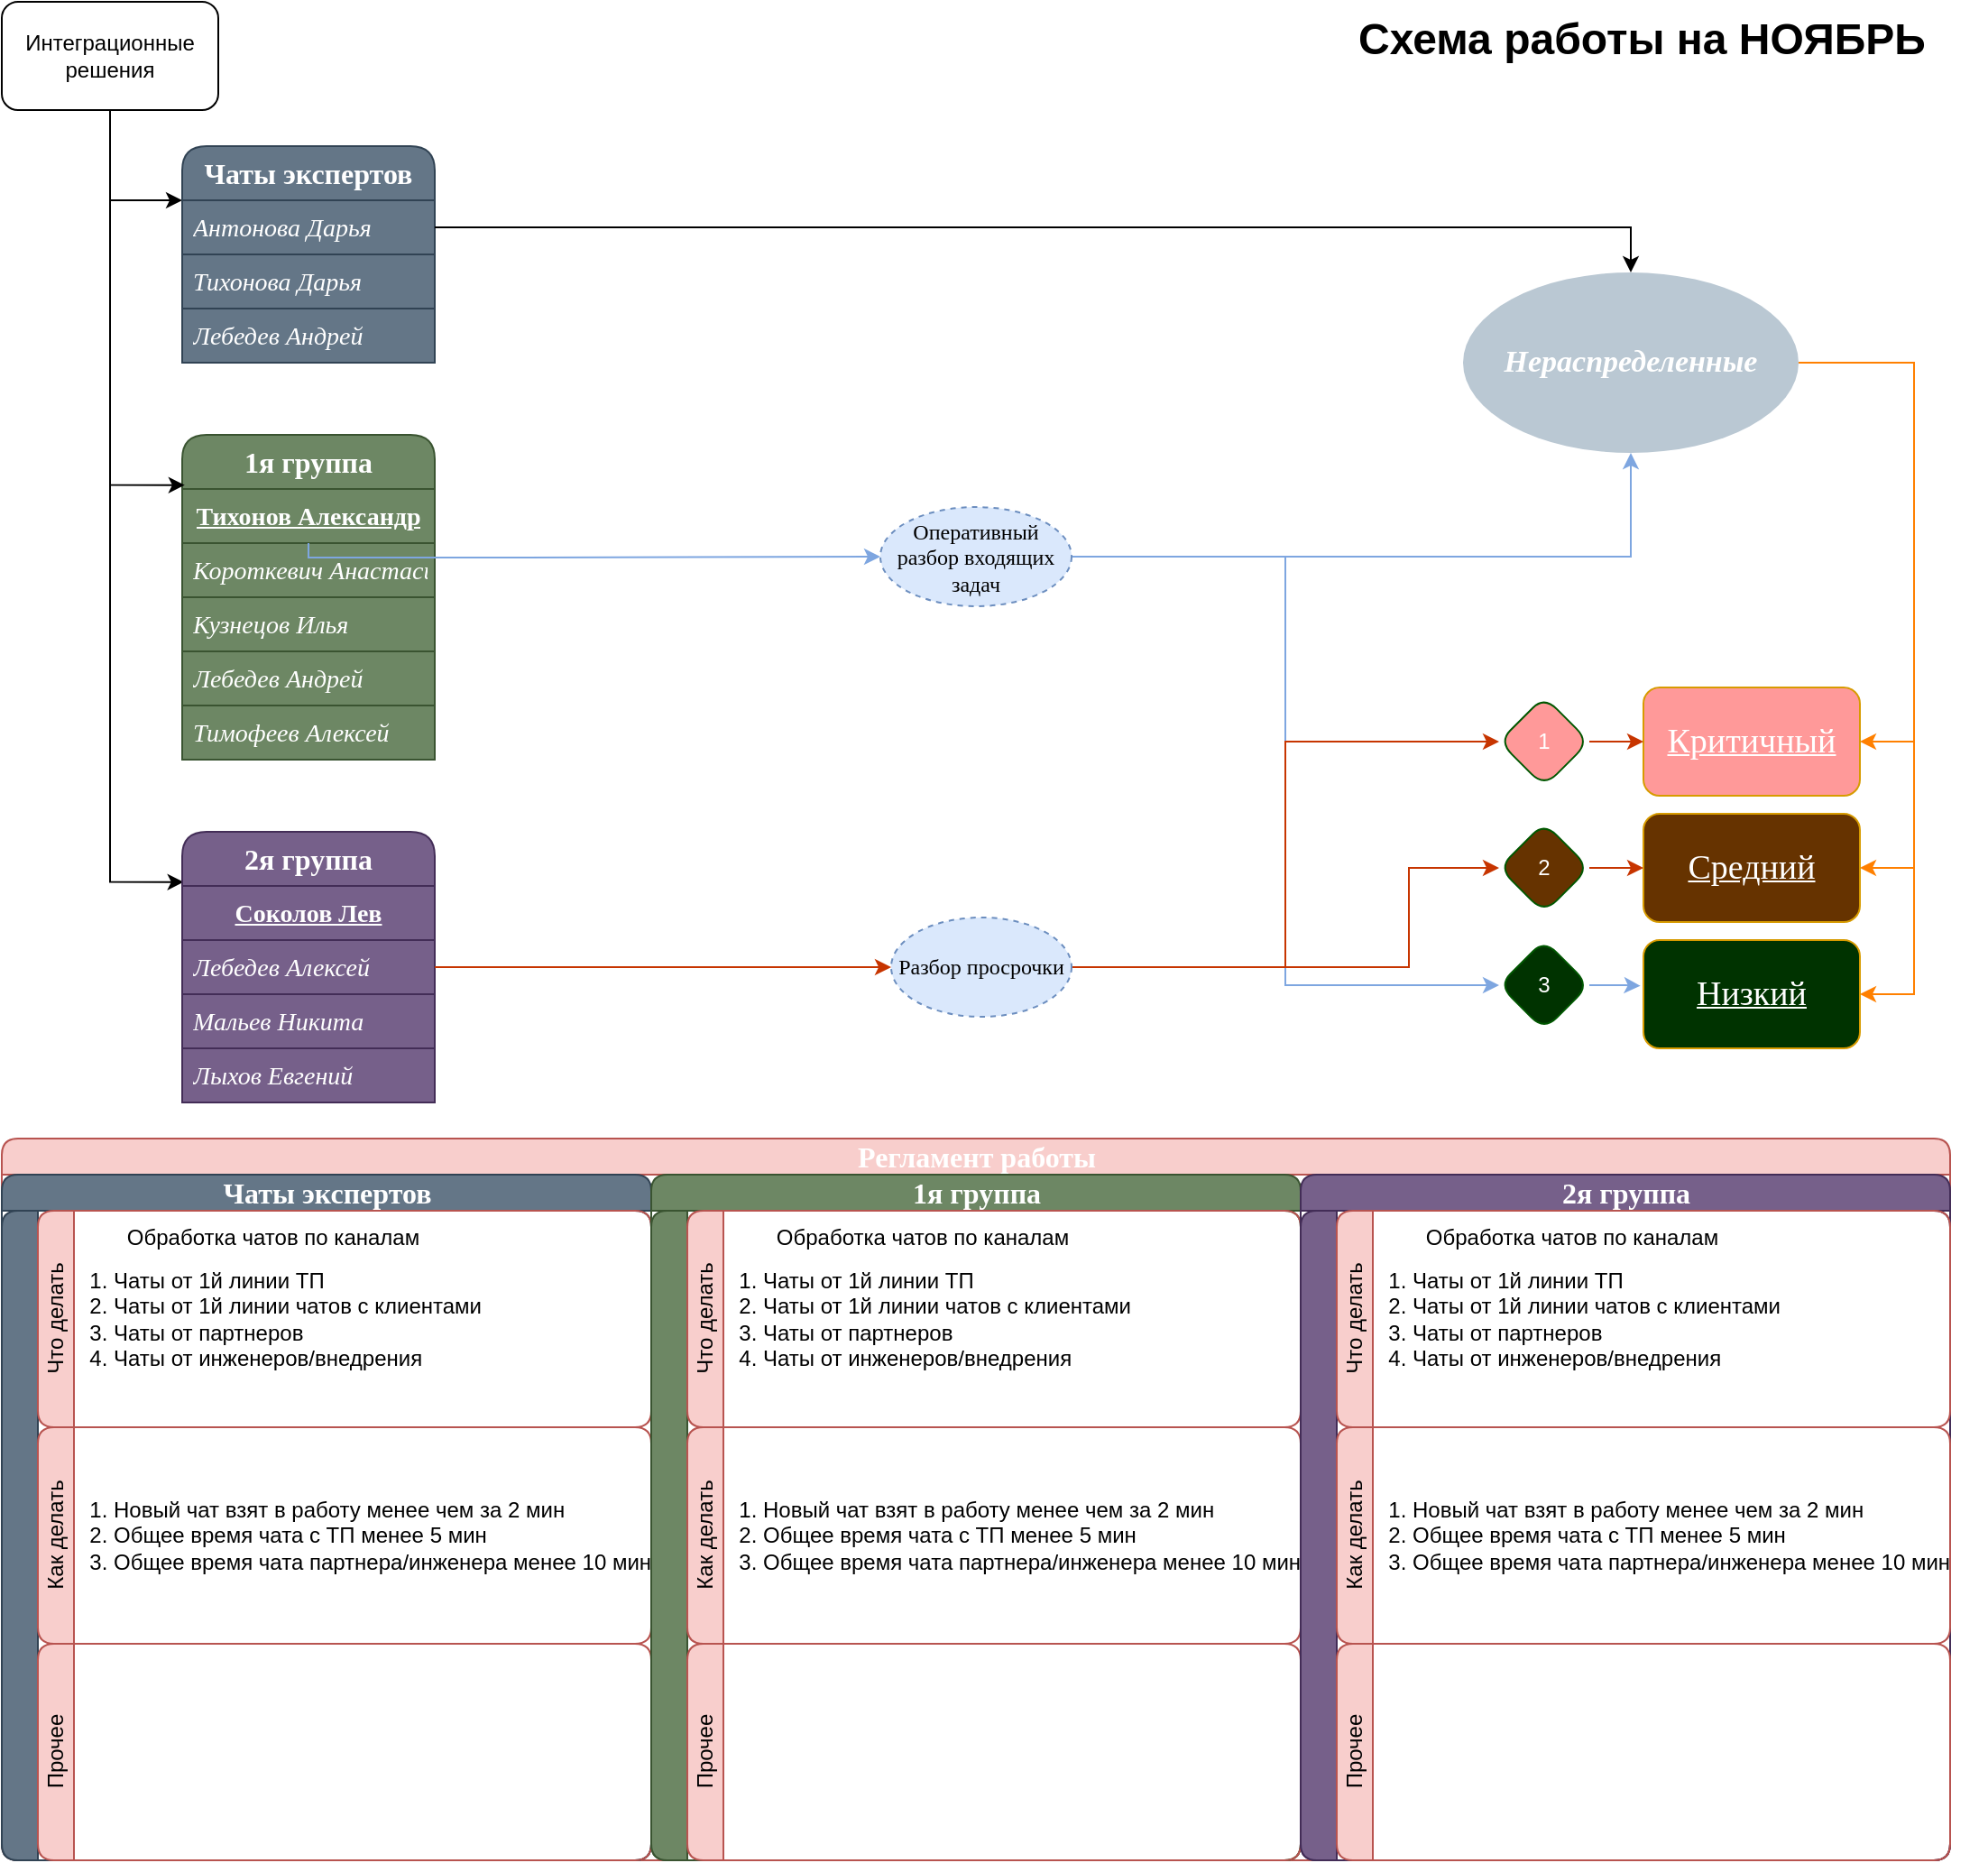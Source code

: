 <mxfile version="24.8.3">
  <diagram name="Страница — 1" id="RGlEnjP4Q5MJ_EAzEtDM">
    <mxGraphModel dx="1195" dy="733" grid="1" gridSize="10" guides="1" tooltips="1" connect="1" arrows="1" fold="1" page="1" pageScale="1" pageWidth="827" pageHeight="1169" math="0" shadow="0">
      <root>
        <mxCell id="0" />
        <mxCell id="1" parent="0" />
        <mxCell id="4Yv4w1ldaMEZDNmSyz41-57" value="" style="edgeStyle=orthogonalEdgeStyle;rounded=0;orthogonalLoop=1;jettySize=auto;html=1;fontFamily=Helvetica;fontSize=12;fontColor=default;fontStyle=0;entryX=0.006;entryY=-0.072;entryDx=0;entryDy=0;entryPerimeter=0;" edge="1" parent="1" source="4Yv4w1ldaMEZDNmSyz41-1" target="4Yv4w1ldaMEZDNmSyz41-39">
          <mxGeometry relative="1" as="geometry">
            <mxPoint x="70" y="570" as="targetPoint" />
          </mxGeometry>
        </mxCell>
        <mxCell id="4Yv4w1ldaMEZDNmSyz41-124" style="edgeStyle=orthogonalEdgeStyle;rounded=0;orthogonalLoop=1;jettySize=auto;html=1;entryX=0;entryY=0.25;entryDx=0;entryDy=0;fontFamily=Helvetica;fontSize=12;fontColor=default;fontStyle=0;" edge="1" parent="1" source="4Yv4w1ldaMEZDNmSyz41-1" target="4Yv4w1ldaMEZDNmSyz41-9">
          <mxGeometry relative="1" as="geometry" />
        </mxCell>
        <mxCell id="4Yv4w1ldaMEZDNmSyz41-1" value="Интеграционные решения" style="rounded=1;whiteSpace=wrap;html=1;" vertex="1" parent="1">
          <mxGeometry x="20" y="20" width="120" height="60" as="geometry" />
        </mxCell>
        <mxCell id="4Yv4w1ldaMEZDNmSyz41-9" value="&lt;div style=&quot;font-size: 16px; line-height: 21px; white-space: pre;&quot;&gt;&lt;span style=&quot;font-size: 16px;&quot;&gt;Чаты экспертов&lt;/span&gt;&lt;/div&gt;" style="swimlane;fontStyle=1;childLayout=stackLayout;horizontal=1;startSize=30;horizontalStack=0;resizeParent=1;resizeParentMax=0;resizeLast=0;collapsible=1;marginBottom=0;whiteSpace=wrap;html=1;fillColor=#647687;strokeColor=#314354;swimlaneFillColor=none;rounded=1;shadow=0;glass=0;fillStyle=solid;labelBorderColor=none;labelBackgroundColor=none;fontSize=16;fontFamily=Times New Roman;fontColor=#ffffff;align=center;" vertex="1" parent="1">
          <mxGeometry x="120" y="100" width="140" height="120" as="geometry">
            <mxRectangle x="120" y="110" width="130" height="30" as="alternateBounds" />
          </mxGeometry>
        </mxCell>
        <mxCell id="4Yv4w1ldaMEZDNmSyz41-10" value="&lt;div style=&quot;font-size: 14px; line-height: 21px; white-space: pre;&quot;&gt;&lt;span style=&quot;&quot;&gt;&lt;span&gt;Антонова Дарья&lt;/span&gt;&lt;/span&gt;&lt;/div&gt;" style="text;strokeColor=#314354;fillColor=#647687;align=left;verticalAlign=middle;spacingLeft=4;spacingRight=4;overflow=hidden;points=[[0,0.5],[1,0.5]];portConstraint=eastwest;rotatable=0;whiteSpace=wrap;html=1;fontColor=#ffffff;labelBackgroundColor=none;fontFamily=Times New Roman;fontStyle=2" vertex="1" parent="4Yv4w1ldaMEZDNmSyz41-9">
          <mxGeometry y="30" width="140" height="30" as="geometry" />
        </mxCell>
        <mxCell id="4Yv4w1ldaMEZDNmSyz41-11" value="&lt;div style=&quot;font-size: 14px; line-height: 21px; white-space: pre;&quot;&gt;&lt;span style=&quot;&quot;&gt;Тихонова Дарья&lt;/span&gt;&lt;/div&gt;" style="text;strokeColor=#314354;fillColor=#647687;align=left;verticalAlign=middle;spacingLeft=4;spacingRight=4;overflow=hidden;points=[[0,0.5],[1,0.5]];portConstraint=eastwest;rotatable=0;whiteSpace=wrap;html=1;fontStyle=2;fontColor=#ffffff;labelBackgroundColor=none;fontFamily=Times New Roman;" vertex="1" parent="4Yv4w1ldaMEZDNmSyz41-9">
          <mxGeometry y="60" width="140" height="30" as="geometry" />
        </mxCell>
        <mxCell id="4Yv4w1ldaMEZDNmSyz41-12" value="&lt;div style=&quot;font-size: 14px; line-height: 21px; white-space: pre;&quot;&gt;&lt;span style=&quot;&quot;&gt;Лебедев Андрей&lt;/span&gt;&lt;/div&gt;" style="text;strokeColor=#314354;fillColor=#647687;align=left;verticalAlign=middle;spacingLeft=4;spacingRight=4;overflow=hidden;points=[[0,0.5],[1,0.5]];portConstraint=eastwest;rotatable=0;whiteSpace=wrap;html=1;fontStyle=2;labelBackgroundColor=none;fontColor=#ffffff;fontFamily=Times New Roman;" vertex="1" parent="4Yv4w1ldaMEZDNmSyz41-9">
          <mxGeometry y="90" width="140" height="30" as="geometry" />
        </mxCell>
        <mxCell id="4Yv4w1ldaMEZDNmSyz41-31" value="&lt;div style=&quot;font-size: 16px; line-height: 21px; white-space: pre;&quot;&gt;&lt;span style=&quot;font-size: 16px;&quot;&gt;1я группа&lt;/span&gt;&lt;/div&gt;" style="swimlane;fontStyle=1;childLayout=stackLayout;horizontal=1;startSize=30;horizontalStack=0;resizeParent=1;resizeParentMax=0;resizeLast=0;collapsible=1;marginBottom=0;whiteSpace=wrap;html=1;fillColor=#6d8764;strokeColor=#3A5431;swimlaneFillColor=none;rounded=1;shadow=0;glass=0;fillStyle=solid;labelBorderColor=none;labelBackgroundColor=none;fontSize=16;fontFamily=Times New Roman;fontColor=#ffffff;align=center;" vertex="1" parent="1">
          <mxGeometry x="120" y="260" width="140" height="180" as="geometry">
            <mxRectangle x="460" y="110" width="130" height="30" as="alternateBounds" />
          </mxGeometry>
        </mxCell>
        <mxCell id="4Yv4w1ldaMEZDNmSyz41-32" value="&lt;div style=&quot;font-size: 14px; line-height: 21px; white-space: pre;&quot;&gt;&lt;div style=&quot;line-height: 21px;&quot;&gt;&lt;span style=&quot;&quot;&gt;Тихонов Александр&lt;/span&gt;&lt;/div&gt;&lt;/div&gt;" style="text;strokeColor=#3A5431;fillColor=#6d8764;align=center;verticalAlign=middle;spacingLeft=4;spacingRight=4;overflow=hidden;points=[[0,0.5],[1,0.5]];portConstraint=eastwest;rotatable=0;whiteSpace=wrap;html=1;labelBackgroundColor=none;fontColor=#ffffff;labelBorderColor=none;fontFamily=Times New Roman;fontStyle=5" vertex="1" parent="4Yv4w1ldaMEZDNmSyz41-31">
          <mxGeometry y="30" width="140" height="30" as="geometry" />
        </mxCell>
        <mxCell id="4Yv4w1ldaMEZDNmSyz41-33" value="&lt;div style=&quot;font-size: 14px; line-height: 21px; white-space: pre;&quot;&gt;&lt;div style=&quot;line-height: 21px;&quot;&gt;&lt;span style=&quot;&quot;&gt;Короткевич Анастасия&lt;/span&gt;&lt;/div&gt;&lt;/div&gt;" style="text;strokeColor=#3A5431;fillColor=#6d8764;align=left;verticalAlign=middle;spacingLeft=4;spacingRight=4;overflow=hidden;points=[[0,0.5],[1,0.5]];portConstraint=eastwest;rotatable=0;whiteSpace=wrap;html=1;fontStyle=2;fontColor=#ffffff;labelBorderColor=none;labelBackgroundColor=none;fontFamily=Times New Roman;" vertex="1" parent="4Yv4w1ldaMEZDNmSyz41-31">
          <mxGeometry y="60" width="140" height="30" as="geometry" />
        </mxCell>
        <mxCell id="4Yv4w1ldaMEZDNmSyz41-34" value="&lt;div style=&quot;font-size: 14px; line-height: 21px; white-space: pre;&quot;&gt;&lt;div style=&quot;line-height: 21px;&quot;&gt;&lt;span style=&quot;&quot;&gt;Кузнецов Илья&lt;/span&gt;&lt;/div&gt;&lt;/div&gt;" style="text;strokeColor=#3A5431;fillColor=#6d8764;align=left;verticalAlign=middle;spacingLeft=4;spacingRight=4;overflow=hidden;points=[[0,0.5],[1,0.5]];portConstraint=eastwest;rotatable=0;whiteSpace=wrap;html=1;fontStyle=2;labelBackgroundColor=none;fontColor=#ffffff;labelBorderColor=none;fontFamily=Times New Roman;" vertex="1" parent="4Yv4w1ldaMEZDNmSyz41-31">
          <mxGeometry y="90" width="140" height="30" as="geometry" />
        </mxCell>
        <mxCell id="4Yv4w1ldaMEZDNmSyz41-35" value="&lt;div style=&quot;font-size: 14px; line-height: 21px; white-space: pre;&quot;&gt;&lt;div style=&quot;line-height: 21px;&quot;&gt;&lt;span style=&quot;&quot;&gt;Лебедев Андрей&lt;/span&gt;&lt;/div&gt;&lt;/div&gt;" style="text;strokeColor=#3A5431;fillColor=#6d8764;align=left;verticalAlign=middle;spacingLeft=4;spacingRight=4;overflow=hidden;points=[[0,0.5],[1,0.5]];portConstraint=eastwest;rotatable=0;whiteSpace=wrap;html=1;fontStyle=2;labelBackgroundColor=none;fontColor=#ffffff;labelBorderColor=none;fontFamily=Times New Roman;" vertex="1" parent="4Yv4w1ldaMEZDNmSyz41-31">
          <mxGeometry y="120" width="140" height="30" as="geometry" />
        </mxCell>
        <mxCell id="4Yv4w1ldaMEZDNmSyz41-36" value="&lt;div style=&quot;font-size: 14px; line-height: 21px; white-space: pre;&quot;&gt;&lt;div style=&quot;line-height: 21px;&quot;&gt;&lt;div style=&quot;line-height: 21px;&quot;&gt;&lt;span style=&quot;&quot;&gt;Тимофеев Алексей&lt;/span&gt;&lt;/div&gt;&lt;/div&gt;&lt;/div&gt;" style="text;strokeColor=#3A5431;fillColor=#6d8764;align=left;verticalAlign=middle;spacingLeft=4;spacingRight=4;overflow=hidden;points=[[0,0.5],[1,0.5]];portConstraint=eastwest;rotatable=0;whiteSpace=wrap;html=1;fontStyle=2;labelBackgroundColor=none;fontColor=#ffffff;labelBorderColor=none;fontFamily=Times New Roman;" vertex="1" parent="4Yv4w1ldaMEZDNmSyz41-31">
          <mxGeometry y="150" width="140" height="30" as="geometry" />
        </mxCell>
        <mxCell id="4Yv4w1ldaMEZDNmSyz41-38" value="&lt;div style=&quot;font-size: 16px; line-height: 21px; white-space: pre;&quot;&gt;&lt;span style=&quot;font-size: 16px;&quot;&gt;2я группа&lt;/span&gt;&lt;/div&gt;" style="swimlane;fontStyle=1;childLayout=stackLayout;horizontal=1;startSize=30;horizontalStack=0;resizeParent=1;resizeParentMax=0;resizeLast=0;collapsible=1;marginBottom=0;whiteSpace=wrap;html=1;fillColor=#76608a;strokeColor=#432D57;swimlaneFillColor=none;rounded=1;shadow=0;glass=0;fillStyle=solid;labelBorderColor=none;labelBackgroundColor=none;fontSize=16;fontFamily=Times New Roman;fontColor=#ffffff;align=center;" vertex="1" parent="1">
          <mxGeometry x="120" y="480" width="140" height="150" as="geometry">
            <mxRectangle x="460" y="110" width="130" height="30" as="alternateBounds" />
          </mxGeometry>
        </mxCell>
        <mxCell id="4Yv4w1ldaMEZDNmSyz41-39" value="&lt;div style=&quot;line-height: 21px;&quot;&gt;&lt;div style=&quot;line-height: 21px;&quot;&gt;&lt;font&gt;&lt;span style=&quot;font-size: 14px; white-space: pre;&quot;&gt;Соколов Лев&lt;/span&gt;&lt;/font&gt;&lt;/div&gt;&lt;/div&gt;" style="text;strokeColor=#432D57;fillColor=#76608a;align=center;verticalAlign=middle;spacingLeft=4;spacingRight=4;overflow=hidden;points=[[0,0.5],[1,0.5]];portConstraint=eastwest;rotatable=0;whiteSpace=wrap;html=1;labelBackgroundColor=none;labelBorderColor=none;fontColor=#ffffff;fontFamily=Times New Roman;fontStyle=5" vertex="1" parent="4Yv4w1ldaMEZDNmSyz41-38">
          <mxGeometry y="30" width="140" height="30" as="geometry" />
        </mxCell>
        <mxCell id="4Yv4w1ldaMEZDNmSyz41-40" value="&lt;div style=&quot;line-height: 21px;&quot;&gt;&lt;div style=&quot;line-height: 21px;&quot;&gt;&lt;font&gt;&lt;span style=&quot;font-size: 14px; white-space: pre;&quot;&gt;Лебедев Алексей&lt;/span&gt;&lt;/font&gt;&lt;/div&gt;&lt;/div&gt;" style="text;strokeColor=#432D57;fillColor=#76608a;align=left;verticalAlign=middle;spacingLeft=4;spacingRight=4;overflow=hidden;points=[[0,0.5],[1,0.5]];portConstraint=eastwest;rotatable=0;whiteSpace=wrap;html=1;fontStyle=2;labelBorderColor=none;fontColor=#ffffff;labelBackgroundColor=none;fontFamily=Times New Roman;" vertex="1" parent="4Yv4w1ldaMEZDNmSyz41-38">
          <mxGeometry y="60" width="140" height="30" as="geometry" />
        </mxCell>
        <mxCell id="4Yv4w1ldaMEZDNmSyz41-41" value="&lt;div style=&quot;line-height: 21px;&quot;&gt;&lt;div style=&quot;line-height: 21px;&quot;&gt;&lt;font&gt;&lt;span style=&quot;font-size: 14px; white-space: pre;&quot;&gt;Мальев Никита&lt;/span&gt;&lt;/font&gt;&lt;/div&gt;&lt;/div&gt;" style="text;strokeColor=#432D57;fillColor=#76608a;align=left;verticalAlign=middle;spacingLeft=4;spacingRight=4;overflow=hidden;points=[[0,0.5],[1,0.5]];portConstraint=eastwest;rotatable=0;whiteSpace=wrap;html=1;fontStyle=2;labelBackgroundColor=none;labelBorderColor=none;fontColor=#ffffff;fontFamily=Times New Roman;" vertex="1" parent="4Yv4w1ldaMEZDNmSyz41-38">
          <mxGeometry y="90" width="140" height="30" as="geometry" />
        </mxCell>
        <mxCell id="4Yv4w1ldaMEZDNmSyz41-42" value="&lt;div style=&quot;line-height: 21px;&quot;&gt;&lt;div style=&quot;line-height: 21px;&quot;&gt;&lt;font&gt;&lt;span style=&quot;font-size: 14px; white-space: pre;&quot;&gt;Лыхов Евгений&lt;/span&gt;&lt;/font&gt;&lt;/div&gt;&lt;/div&gt;" style="text;strokeColor=#432D57;fillColor=#76608a;align=left;verticalAlign=middle;spacingLeft=4;spacingRight=4;overflow=hidden;points=[[0,0.5],[1,0.5]];portConstraint=eastwest;rotatable=0;whiteSpace=wrap;html=1;fontStyle=2;labelBackgroundColor=none;labelBorderColor=none;fontColor=#ffffff;fontFamily=Times New Roman;" vertex="1" parent="4Yv4w1ldaMEZDNmSyz41-38">
          <mxGeometry y="120" width="140" height="30" as="geometry" />
        </mxCell>
        <mxCell id="4Yv4w1ldaMEZDNmSyz41-60" value="" style="edgeStyle=orthogonalEdgeStyle;rounded=0;orthogonalLoop=1;jettySize=auto;html=1;fontFamily=Helvetica;fontSize=12;fontColor=default;fontStyle=0;entryX=0.01;entryY=-0.072;entryDx=0;entryDy=0;exitX=0.5;exitY=1;exitDx=0;exitDy=0;entryPerimeter=0;" edge="1" parent="1" source="4Yv4w1ldaMEZDNmSyz41-1" target="4Yv4w1ldaMEZDNmSyz41-32">
          <mxGeometry relative="1" as="geometry">
            <mxPoint x="80" y="130" as="sourcePoint" />
            <mxPoint x="121" y="199" as="targetPoint" />
          </mxGeometry>
        </mxCell>
        <mxCell id="4Yv4w1ldaMEZDNmSyz41-61" value="Критичный" style="rounded=1;whiteSpace=wrap;html=1;shadow=0;glass=0;strokeColor=#d79b00;align=center;verticalAlign=middle;swimlaneFillColor=none;fontFamily=Times New Roman;fontSize=19;fontStyle=4;fillColor=#FF9999;labelBackgroundColor=none;fontColor=#FFFFFF;" vertex="1" parent="1">
          <mxGeometry x="930" y="400" width="120" height="60" as="geometry" />
        </mxCell>
        <mxCell id="4Yv4w1ldaMEZDNmSyz41-62" value="Средний" style="rounded=1;whiteSpace=wrap;html=1;shadow=0;glass=0;strokeColor=#d79b00;align=center;verticalAlign=middle;swimlaneFillColor=none;fontFamily=Times New Roman;fontSize=19;fontStyle=4;fillColor=#663300;labelBackgroundColor=none;fontColor=#FFFFFF;" vertex="1" parent="1">
          <mxGeometry x="930" y="470" width="120" height="60" as="geometry" />
        </mxCell>
        <mxCell id="4Yv4w1ldaMEZDNmSyz41-63" value="Низкий" style="rounded=1;whiteSpace=wrap;html=1;shadow=0;glass=0;strokeColor=#d79b00;align=center;verticalAlign=middle;swimlaneFillColor=none;fontFamily=Times New Roman;fontSize=19;fontStyle=4;fillColor=#003300;labelBackgroundColor=none;fontColor=#FFFFFF;" vertex="1" parent="1">
          <mxGeometry x="930" y="540" width="120" height="60" as="geometry" />
        </mxCell>
        <mxCell id="4Yv4w1ldaMEZDNmSyz41-68" style="edgeStyle=orthogonalEdgeStyle;rounded=0;orthogonalLoop=1;jettySize=auto;html=1;entryX=1;entryY=0.5;entryDx=0;entryDy=0;fontFamily=Helvetica;fontSize=12;fontColor=default;fontStyle=0;exitX=1;exitY=0.5;exitDx=0;exitDy=0;strokeColor=#FF8000;" edge="1" parent="1" source="4Yv4w1ldaMEZDNmSyz41-64" target="4Yv4w1ldaMEZDNmSyz41-61">
          <mxGeometry relative="1" as="geometry">
            <Array as="points">
              <mxPoint x="1080" y="220" />
              <mxPoint x="1080" y="430" />
            </Array>
          </mxGeometry>
        </mxCell>
        <mxCell id="4Yv4w1ldaMEZDNmSyz41-69" style="edgeStyle=orthogonalEdgeStyle;rounded=0;orthogonalLoop=1;jettySize=auto;html=1;exitX=1;exitY=0.5;exitDx=0;exitDy=0;entryX=1;entryY=0.5;entryDx=0;entryDy=0;fontFamily=Helvetica;fontSize=12;fontColor=default;fontStyle=0;strokeColor=#FF8000;" edge="1" parent="1" source="4Yv4w1ldaMEZDNmSyz41-64" target="4Yv4w1ldaMEZDNmSyz41-62">
          <mxGeometry relative="1" as="geometry">
            <Array as="points">
              <mxPoint x="1080" y="220" />
              <mxPoint x="1080" y="500" />
            </Array>
          </mxGeometry>
        </mxCell>
        <mxCell id="4Yv4w1ldaMEZDNmSyz41-102" style="edgeStyle=orthogonalEdgeStyle;rounded=0;orthogonalLoop=1;jettySize=auto;html=1;fontFamily=Helvetica;fontSize=12;fontColor=default;fontStyle=0;entryX=1;entryY=0.5;entryDx=0;entryDy=0;strokeColor=#FF8000;" edge="1" parent="1" source="4Yv4w1ldaMEZDNmSyz41-64" target="4Yv4w1ldaMEZDNmSyz41-63">
          <mxGeometry relative="1" as="geometry">
            <mxPoint x="1080" y="560" as="targetPoint" />
            <Array as="points">
              <mxPoint x="1080" y="220" />
              <mxPoint x="1080" y="570" />
            </Array>
          </mxGeometry>
        </mxCell>
        <mxCell id="4Yv4w1ldaMEZDNmSyz41-64" value="&lt;font style=&quot;font-size: 17px;&quot;&gt;Нераспределенные&lt;/font&gt;" style="ellipse;whiteSpace=wrap;html=1;rounded=1;shadow=0;glass=0;strokeColor=none;align=center;verticalAlign=middle;swimlaneFillColor=none;fontFamily=Times New Roman;fontSize=17;fontStyle=3;fillColor=#bac8d3;fontColor=#FFFFFF;" vertex="1" parent="1">
          <mxGeometry x="830" y="170" width="186" height="100" as="geometry" />
        </mxCell>
        <mxCell id="4Yv4w1ldaMEZDNmSyz41-80" style="edgeStyle=orthogonalEdgeStyle;rounded=0;orthogonalLoop=1;jettySize=auto;html=1;entryX=0;entryY=0.5;entryDx=0;entryDy=0;fontFamily=Helvetica;fontSize=12;fontColor=default;fontStyle=0;fillColor=#fa6800;strokeColor=#C73500;" edge="1" parent="1" source="4Yv4w1ldaMEZDNmSyz41-87" target="4Yv4w1ldaMEZDNmSyz41-61">
          <mxGeometry relative="1" as="geometry" />
        </mxCell>
        <mxCell id="4Yv4w1ldaMEZDNmSyz41-114" style="edgeStyle=orthogonalEdgeStyle;rounded=0;orthogonalLoop=1;jettySize=auto;html=1;entryX=0.5;entryY=1;entryDx=0;entryDy=0;fontFamily=Helvetica;fontSize=12;fontColor=default;fontStyle=0;fillColor=#0050ef;strokeColor=#7EA6E0;" edge="1" parent="1" source="4Yv4w1ldaMEZDNmSyz41-85" target="4Yv4w1ldaMEZDNmSyz41-64">
          <mxGeometry relative="1" as="geometry" />
        </mxCell>
        <mxCell id="4Yv4w1ldaMEZDNmSyz41-116" style="edgeStyle=orthogonalEdgeStyle;rounded=0;orthogonalLoop=1;jettySize=auto;html=1;entryX=0;entryY=0.5;entryDx=0;entryDy=0;fontFamily=Helvetica;fontSize=12;fontColor=default;fontStyle=0;fillColor=#0050ef;strokeColor=#7EA6E0;" edge="1" parent="1" source="4Yv4w1ldaMEZDNmSyz41-85" target="4Yv4w1ldaMEZDNmSyz41-91">
          <mxGeometry relative="1" as="geometry" />
        </mxCell>
        <mxCell id="4Yv4w1ldaMEZDNmSyz41-85" value="&lt;font&gt;Оперативный разбор входящих задач&lt;/font&gt;" style="ellipse;whiteSpace=wrap;html=1;align=center;dashed=1;rounded=1;shadow=0;glass=0;strokeColor=#6c8ebf;verticalAlign=middle;swimlaneFillColor=none;fontFamily=Times New Roman;fontSize=12;fontStyle=0;fillColor=#dae8fc;" vertex="1" parent="1">
          <mxGeometry x="507" y="300" width="106" height="55" as="geometry" />
        </mxCell>
        <mxCell id="4Yv4w1ldaMEZDNmSyz41-87" value="1" style="shape=rhombus;perimeter=rhombusPerimeter;whiteSpace=wrap;html=1;align=center;rounded=1;shadow=0;glass=0;strokeColor=#005700;verticalAlign=middle;swimlaneFillColor=none;fontFamily=Helvetica;fontSize=12;fontColor=#ffffff;fontStyle=0;fillColor=#FF9999;" vertex="1" parent="1">
          <mxGeometry x="850" y="405" width="50" height="50" as="geometry" />
        </mxCell>
        <mxCell id="4Yv4w1ldaMEZDNmSyz41-91" value="3" style="shape=rhombus;perimeter=rhombusPerimeter;whiteSpace=wrap;html=1;align=center;rounded=1;shadow=0;glass=0;strokeColor=#005700;verticalAlign=middle;swimlaneFillColor=none;fontFamily=Helvetica;fontSize=12;fontColor=#ffffff;fontStyle=0;fillColor=#003300;" vertex="1" parent="1">
          <mxGeometry x="850" y="540" width="50" height="50" as="geometry" />
        </mxCell>
        <mxCell id="4Yv4w1ldaMEZDNmSyz41-96" style="edgeStyle=orthogonalEdgeStyle;rounded=0;orthogonalLoop=1;jettySize=auto;html=1;entryX=-0.014;entryY=0.422;entryDx=0;entryDy=0;entryPerimeter=0;fontFamily=Helvetica;fontSize=12;fontColor=default;fontStyle=0;fillColor=#0050ef;strokeColor=#7EA6E0;" edge="1" parent="1" source="4Yv4w1ldaMEZDNmSyz41-91" target="4Yv4w1ldaMEZDNmSyz41-63">
          <mxGeometry relative="1" as="geometry" />
        </mxCell>
        <mxCell id="4Yv4w1ldaMEZDNmSyz41-103" value="" style="edgeStyle=orthogonalEdgeStyle;rounded=0;orthogonalLoop=1;jettySize=auto;html=1;entryX=0;entryY=0.5;entryDx=0;entryDy=0;fontFamily=Helvetica;fontSize=12;fontColor=default;fontStyle=0;fillColor=#fa6800;strokeColor=#C73500;" edge="1" parent="1" source="4Yv4w1ldaMEZDNmSyz41-86" target="4Yv4w1ldaMEZDNmSyz41-89">
          <mxGeometry relative="1" as="geometry">
            <mxPoint x="620" y="555" as="sourcePoint" />
            <mxPoint x="890" y="500" as="targetPoint" />
            <Array as="points">
              <mxPoint x="800" y="555" />
              <mxPoint x="800" y="500" />
            </Array>
          </mxGeometry>
        </mxCell>
        <mxCell id="4Yv4w1ldaMEZDNmSyz41-109" style="edgeStyle=orthogonalEdgeStyle;rounded=0;orthogonalLoop=1;jettySize=auto;html=1;entryX=0;entryY=0.5;entryDx=0;entryDy=0;fontFamily=Helvetica;fontSize=12;fontColor=default;fontStyle=0;fillColor=#fa6800;strokeColor=#C73500;" edge="1" parent="1" source="4Yv4w1ldaMEZDNmSyz41-89" target="4Yv4w1ldaMEZDNmSyz41-62">
          <mxGeometry relative="1" as="geometry" />
        </mxCell>
        <mxCell id="4Yv4w1ldaMEZDNmSyz41-89" value="2" style="shape=rhombus;perimeter=rhombusPerimeter;whiteSpace=wrap;html=1;align=center;rounded=1;shadow=0;glass=0;strokeColor=#005700;verticalAlign=middle;swimlaneFillColor=none;fontFamily=Helvetica;fontSize=12;fontColor=#ffffff;fontStyle=0;fillColor=#663300;" vertex="1" parent="1">
          <mxGeometry x="850" y="475" width="50" height="50" as="geometry" />
        </mxCell>
        <mxCell id="4Yv4w1ldaMEZDNmSyz41-107" value="" style="edgeStyle=orthogonalEdgeStyle;rounded=0;orthogonalLoop=1;jettySize=auto;html=1;entryX=0;entryY=0.5;entryDx=0;entryDy=0;fontFamily=Helvetica;fontSize=12;fontColor=default;fontStyle=0;fillColor=#fa6800;strokeColor=#C73500;" edge="1" parent="1" source="4Yv4w1ldaMEZDNmSyz41-38" target="4Yv4w1ldaMEZDNmSyz41-86">
          <mxGeometry relative="1" as="geometry">
            <mxPoint x="290" y="555" as="sourcePoint" />
            <mxPoint x="480" y="500" as="targetPoint" />
            <Array as="points" />
          </mxGeometry>
        </mxCell>
        <mxCell id="4Yv4w1ldaMEZDNmSyz41-108" style="edgeStyle=orthogonalEdgeStyle;rounded=0;orthogonalLoop=1;jettySize=auto;html=1;entryX=0;entryY=0.5;entryDx=0;entryDy=0;fontFamily=Helvetica;fontSize=12;fontColor=default;fontStyle=0;fillColor=#fa6800;strokeColor=#C73500;" edge="1" parent="1" source="4Yv4w1ldaMEZDNmSyz41-86" target="4Yv4w1ldaMEZDNmSyz41-87">
          <mxGeometry relative="1" as="geometry" />
        </mxCell>
        <mxCell id="4Yv4w1ldaMEZDNmSyz41-86" value="Разбор просрочки" style="ellipse;whiteSpace=wrap;html=1;align=center;dashed=1;rounded=1;shadow=0;glass=0;strokeColor=#6c8ebf;verticalAlign=middle;swimlaneFillColor=none;fontFamily=Times New Roman;fontSize=12;fontStyle=0;fillColor=#dae8fc;" vertex="1" parent="1">
          <mxGeometry x="513" y="527.5" width="100" height="55" as="geometry" />
        </mxCell>
        <mxCell id="4Yv4w1ldaMEZDNmSyz41-113" style="edgeStyle=orthogonalEdgeStyle;rounded=0;orthogonalLoop=1;jettySize=auto;html=1;entryX=0;entryY=0.5;entryDx=0;entryDy=0;fontFamily=Helvetica;fontSize=12;fontColor=default;fontStyle=0;strokeColor=#7EA6E0;" edge="1" parent="1" source="4Yv4w1ldaMEZDNmSyz41-32" target="4Yv4w1ldaMEZDNmSyz41-85">
          <mxGeometry relative="1" as="geometry">
            <Array as="points">
              <mxPoint x="190" y="328" />
              <mxPoint x="310" y="328" />
            </Array>
          </mxGeometry>
        </mxCell>
        <mxCell id="4Yv4w1ldaMEZDNmSyz41-117" value="&lt;h1 style=&quot;margin-top: 0px;&quot;&gt;Схема работы на НОЯБРЬ&lt;/h1&gt;&lt;p&gt;&lt;br&gt;&lt;/p&gt;" style="text;html=1;whiteSpace=wrap;overflow=hidden;rounded=0;fontFamily=Helvetica;fontSize=12;fontColor=default;fontStyle=0;" vertex="1" parent="1">
          <mxGeometry x="770" y="20" width="320" height="50" as="geometry" />
        </mxCell>
        <mxCell id="4Yv4w1ldaMEZDNmSyz41-136" style="edgeStyle=orthogonalEdgeStyle;rounded=0;orthogonalLoop=1;jettySize=auto;html=1;fontFamily=Helvetica;fontSize=12;fontColor=default;fontStyle=0;entryX=0.5;entryY=0;entryDx=0;entryDy=0;" edge="1" parent="1" source="4Yv4w1ldaMEZDNmSyz41-10" target="4Yv4w1ldaMEZDNmSyz41-64">
          <mxGeometry relative="1" as="geometry">
            <mxPoint x="600" y="145" as="targetPoint" />
          </mxGeometry>
        </mxCell>
        <mxCell id="4Yv4w1ldaMEZDNmSyz41-138" value="&lt;font face=&quot;Times New Roman&quot; color=&quot;#ffffff&quot;&gt;&lt;span style=&quot;font-size: 16px; white-space-collapse: preserve;&quot;&gt;&lt;b&gt;Регламент работы&lt;/b&gt;&lt;/span&gt;&lt;/font&gt;" style="swimlane;childLayout=stackLayout;resizeParent=1;resizeParentMax=0;startSize=20;html=1;rounded=1;shadow=0;glass=0;strokeColor=#b85450;align=center;verticalAlign=middle;swimlaneFillColor=none;fontFamily=Helvetica;fontSize=12;fontColor=default;fontStyle=0;fillColor=#f8cecc;gradientColor=none;" vertex="1" parent="1">
          <mxGeometry x="20" y="650" width="1080" height="400" as="geometry" />
        </mxCell>
        <mxCell id="4Yv4w1ldaMEZDNmSyz41-139" value="&lt;span style=&quot;color: rgb(255, 255, 255); font-family: &amp;quot;Times New Roman&amp;quot;; font-size: 16px; font-weight: 700; white-space-collapse: preserve;&quot;&gt;Чаты экспертов&lt;/span&gt;" style="swimlane;startSize=20;html=1;rounded=1;shadow=0;glass=0;strokeColor=#314354;align=center;verticalAlign=middle;swimlaneFillColor=none;fontFamily=Helvetica;fontSize=12;fontColor=#ffffff;fontStyle=0;fillColor=#647687;" vertex="1" parent="4Yv4w1ldaMEZDNmSyz41-138">
          <mxGeometry y="20" width="360" height="380" as="geometry">
            <mxRectangle y="20" width="40" height="230" as="alternateBounds" />
          </mxGeometry>
        </mxCell>
        <mxCell id="4Yv4w1ldaMEZDNmSyz41-186" value="" style="swimlane;childLayout=stackLayout;resizeParent=1;resizeParentMax=0;horizontal=0;startSize=20;horizontalStack=0;html=1;rounded=1;shadow=0;glass=0;strokeColor=#314354;align=center;verticalAlign=middle;swimlaneFillColor=none;fontFamily=Helvetica;fontSize=12;fontColor=#ffffff;fontStyle=0;fillColor=#647687;labelBackgroundColor=default;" vertex="1" parent="4Yv4w1ldaMEZDNmSyz41-139">
          <mxGeometry y="20" width="360" height="360" as="geometry" />
        </mxCell>
        <mxCell id="4Yv4w1ldaMEZDNmSyz41-187" value="Что делать" style="swimlane;startSize=20;horizontal=0;html=1;rounded=1;shadow=0;glass=0;strokeColor=#b85450;align=center;verticalAlign=middle;swimlaneFillColor=none;fontFamily=Helvetica;fontSize=12;fontColor=default;fontStyle=0;fillColor=#f8cecc;gradientColor=none;labelBackgroundColor=none;" vertex="1" parent="4Yv4w1ldaMEZDNmSyz41-186">
          <mxGeometry x="20" width="340" height="120" as="geometry" />
        </mxCell>
        <mxCell id="4Yv4w1ldaMEZDNmSyz41-190" value="Обработка чатов по каналам" style="text;html=1;align=center;verticalAlign=middle;resizable=0;points=[];autosize=1;strokeColor=none;fillColor=none;fontFamily=Helvetica;fontSize=12;fontColor=default;fontStyle=0;" vertex="1" parent="4Yv4w1ldaMEZDNmSyz41-187">
          <mxGeometry x="35" width="190" height="30" as="geometry" />
        </mxCell>
        <mxCell id="4Yv4w1ldaMEZDNmSyz41-191" value="&lt;ol&gt;&lt;li&gt;Чаты от 1й линии ТП&lt;/li&gt;&lt;li&gt;Чаты от 1й линии чатов с клиентами&lt;/li&gt;&lt;li&gt;Чаты от партнеров&lt;/li&gt;&lt;li&gt;Чаты от инженеров/внедрения&lt;/li&gt;&lt;/ol&gt;" style="text;html=1;align=left;verticalAlign=middle;resizable=0;points=[];autosize=1;strokeColor=none;fillColor=none;fontFamily=Helvetica;fontSize=12;fontColor=default;fontStyle=0;" vertex="1" parent="4Yv4w1ldaMEZDNmSyz41-187">
          <mxGeometry y="10" width="270" height="100" as="geometry" />
        </mxCell>
        <mxCell id="4Yv4w1ldaMEZDNmSyz41-188" value="Как делать" style="swimlane;startSize=20;horizontal=0;html=1;rounded=1;shadow=0;glass=0;strokeColor=#b85450;align=center;verticalAlign=middle;swimlaneFillColor=none;fontFamily=Helvetica;fontSize=12;fontColor=default;fontStyle=0;fillColor=#f8cecc;gradientColor=none;" vertex="1" parent="4Yv4w1ldaMEZDNmSyz41-186">
          <mxGeometry x="20" y="120" width="340" height="120" as="geometry" />
        </mxCell>
        <mxCell id="4Yv4w1ldaMEZDNmSyz41-192" value="&lt;ol&gt;&lt;li&gt;Новый чат взят в работу менее чем за 2 мин&lt;/li&gt;&lt;li&gt;Общее время чата с ТП менее 5 мин&lt;/li&gt;&lt;li&gt;Общее время чата партнера/инженера менее 10 мин&lt;/li&gt;&lt;/ol&gt;" style="text;html=1;align=left;verticalAlign=middle;resizable=0;points=[];autosize=1;strokeColor=none;fillColor=none;fontFamily=Helvetica;fontSize=12;fontColor=default;fontStyle=0;" vertex="1" parent="4Yv4w1ldaMEZDNmSyz41-188">
          <mxGeometry y="20" width="360" height="80" as="geometry" />
        </mxCell>
        <mxCell id="4Yv4w1ldaMEZDNmSyz41-189" value="Прочее" style="swimlane;startSize=20;horizontal=0;html=1;rounded=1;shadow=0;glass=0;strokeColor=#b85450;align=center;verticalAlign=middle;swimlaneFillColor=none;fontFamily=Helvetica;fontSize=12;fontColor=default;fontStyle=0;fillColor=#f8cecc;gradientColor=none;" vertex="1" parent="4Yv4w1ldaMEZDNmSyz41-186">
          <mxGeometry x="20" y="240" width="340" height="120" as="geometry" />
        </mxCell>
        <mxCell id="4Yv4w1ldaMEZDNmSyz41-140" value="&lt;span style=&quot;color: rgb(255, 255, 255); font-family: &amp;quot;Times New Roman&amp;quot;; font-size: 16px; font-weight: 700; white-space-collapse: preserve;&quot;&gt;1я группа&lt;/span&gt;" style="swimlane;startSize=20;html=1;rounded=1;shadow=0;glass=0;strokeColor=#3A5431;align=center;verticalAlign=middle;swimlaneFillColor=none;fontFamily=Helvetica;fontSize=12;fontColor=#ffffff;fontStyle=0;fillColor=#6d8764;" vertex="1" parent="4Yv4w1ldaMEZDNmSyz41-138">
          <mxGeometry x="360" y="20" width="360" height="380" as="geometry">
            <mxRectangle x="360" y="20" width="40" height="380" as="alternateBounds" />
          </mxGeometry>
        </mxCell>
        <mxCell id="4Yv4w1ldaMEZDNmSyz41-193" value="" style="swimlane;childLayout=stackLayout;resizeParent=1;resizeParentMax=0;horizontal=0;startSize=20;horizontalStack=0;html=1;rounded=1;shadow=0;glass=0;strokeColor=#3A5431;align=center;verticalAlign=middle;swimlaneFillColor=none;fontFamily=Helvetica;fontSize=12;fontColor=#ffffff;fontStyle=0;fillColor=#6d8764;" vertex="1" parent="4Yv4w1ldaMEZDNmSyz41-140">
          <mxGeometry y="20" width="360" height="360" as="geometry" />
        </mxCell>
        <mxCell id="4Yv4w1ldaMEZDNmSyz41-194" value="Что делать" style="swimlane;startSize=20;horizontal=0;html=1;rounded=1;shadow=0;glass=0;strokeColor=#b85450;align=center;verticalAlign=middle;swimlaneFillColor=none;fontFamily=Helvetica;fontSize=12;fontColor=default;fontStyle=0;fillColor=#f8cecc;gradientColor=none;" vertex="1" parent="4Yv4w1ldaMEZDNmSyz41-193">
          <mxGeometry x="20" width="340" height="120" as="geometry" />
        </mxCell>
        <mxCell id="4Yv4w1ldaMEZDNmSyz41-195" value="Обработка чатов по каналам" style="text;html=1;align=center;verticalAlign=middle;resizable=0;points=[];autosize=1;strokeColor=none;fillColor=none;fontFamily=Helvetica;fontSize=12;fontColor=default;fontStyle=0;" vertex="1" parent="4Yv4w1ldaMEZDNmSyz41-194">
          <mxGeometry x="35" width="190" height="30" as="geometry" />
        </mxCell>
        <mxCell id="4Yv4w1ldaMEZDNmSyz41-196" value="&lt;ol&gt;&lt;li&gt;Чаты от 1й линии ТП&lt;/li&gt;&lt;li&gt;Чаты от 1й линии чатов с клиентами&lt;/li&gt;&lt;li&gt;Чаты от партнеров&lt;/li&gt;&lt;li&gt;Чаты от инженеров/внедрения&lt;/li&gt;&lt;/ol&gt;" style="text;html=1;align=left;verticalAlign=middle;resizable=0;points=[];autosize=1;strokeColor=none;fillColor=none;fontFamily=Helvetica;fontSize=12;fontColor=default;fontStyle=0;" vertex="1" parent="4Yv4w1ldaMEZDNmSyz41-194">
          <mxGeometry y="10" width="270" height="100" as="geometry" />
        </mxCell>
        <mxCell id="4Yv4w1ldaMEZDNmSyz41-197" value="Как делать" style="swimlane;startSize=20;horizontal=0;html=1;rounded=1;shadow=0;glass=0;strokeColor=#b85450;align=center;verticalAlign=middle;swimlaneFillColor=none;fontFamily=Helvetica;fontSize=12;fontColor=default;fontStyle=0;fillColor=#f8cecc;gradientColor=none;" vertex="1" parent="4Yv4w1ldaMEZDNmSyz41-193">
          <mxGeometry x="20" y="120" width="340" height="120" as="geometry" />
        </mxCell>
        <mxCell id="4Yv4w1ldaMEZDNmSyz41-198" value="&lt;ol&gt;&lt;li&gt;Новый чат взят в работу менее чем за 2 мин&lt;/li&gt;&lt;li&gt;Общее время чата с ТП менее 5 мин&lt;/li&gt;&lt;li&gt;Общее время чата партнера/инженера менее 10 мин&lt;/li&gt;&lt;/ol&gt;" style="text;html=1;align=left;verticalAlign=middle;resizable=0;points=[];autosize=1;strokeColor=none;fillColor=none;fontFamily=Helvetica;fontSize=12;fontColor=default;fontStyle=0;" vertex="1" parent="4Yv4w1ldaMEZDNmSyz41-197">
          <mxGeometry y="20" width="360" height="80" as="geometry" />
        </mxCell>
        <mxCell id="4Yv4w1ldaMEZDNmSyz41-199" value="Прочее" style="swimlane;startSize=20;horizontal=0;html=1;rounded=1;shadow=0;glass=0;strokeColor=#b85450;align=center;verticalAlign=middle;swimlaneFillColor=none;fontFamily=Helvetica;fontSize=12;fontColor=default;fontStyle=0;fillColor=#f8cecc;gradientColor=none;" vertex="1" parent="4Yv4w1ldaMEZDNmSyz41-193">
          <mxGeometry x="20" y="240" width="340" height="120" as="geometry" />
        </mxCell>
        <mxCell id="4Yv4w1ldaMEZDNmSyz41-141" value="&lt;span style=&quot;color: rgb(255, 255, 255); font-family: &amp;quot;Times New Roman&amp;quot;; font-size: 16px; font-weight: 700; white-space-collapse: preserve;&quot;&gt;2я группа&lt;/span&gt;" style="swimlane;startSize=20;html=1;rounded=1;shadow=0;glass=0;strokeColor=#432D57;align=center;verticalAlign=middle;swimlaneFillColor=none;fontFamily=Helvetica;fontSize=12;fontColor=#ffffff;fontStyle=0;fillColor=#76608a;" vertex="1" parent="4Yv4w1ldaMEZDNmSyz41-138">
          <mxGeometry x="720" y="20" width="360" height="380" as="geometry">
            <mxRectangle x="720" y="20" width="40" height="380" as="alternateBounds" />
          </mxGeometry>
        </mxCell>
        <mxCell id="4Yv4w1ldaMEZDNmSyz41-200" value="" style="swimlane;childLayout=stackLayout;resizeParent=1;resizeParentMax=0;horizontal=0;startSize=20;horizontalStack=0;html=1;rounded=1;shadow=0;glass=0;strokeColor=#432D57;align=center;verticalAlign=middle;swimlaneFillColor=none;fontFamily=Helvetica;fontSize=12;fontColor=#ffffff;fontStyle=0;fillColor=#76608a;" vertex="1" parent="4Yv4w1ldaMEZDNmSyz41-141">
          <mxGeometry y="20" width="360" height="360" as="geometry" />
        </mxCell>
        <mxCell id="4Yv4w1ldaMEZDNmSyz41-201" value="Что делать" style="swimlane;startSize=20;horizontal=0;html=1;rounded=1;shadow=0;glass=0;strokeColor=#b85450;align=center;verticalAlign=middle;swimlaneFillColor=none;fontFamily=Helvetica;fontSize=12;fontColor=default;fontStyle=0;fillColor=#f8cecc;gradientColor=none;" vertex="1" parent="4Yv4w1ldaMEZDNmSyz41-200">
          <mxGeometry x="20" width="340" height="120" as="geometry" />
        </mxCell>
        <mxCell id="4Yv4w1ldaMEZDNmSyz41-202" value="Обработка чатов по каналам" style="text;html=1;align=center;verticalAlign=middle;resizable=0;points=[];autosize=1;strokeColor=none;fillColor=none;fontFamily=Helvetica;fontSize=12;fontColor=default;fontStyle=0;" vertex="1" parent="4Yv4w1ldaMEZDNmSyz41-201">
          <mxGeometry x="35" width="190" height="30" as="geometry" />
        </mxCell>
        <mxCell id="4Yv4w1ldaMEZDNmSyz41-203" value="&lt;ol&gt;&lt;li&gt;Чаты от 1й линии ТП&lt;/li&gt;&lt;li&gt;Чаты от 1й линии чатов с клиентами&lt;/li&gt;&lt;li&gt;Чаты от партнеров&lt;/li&gt;&lt;li&gt;Чаты от инженеров/внедрения&lt;/li&gt;&lt;/ol&gt;" style="text;html=1;align=left;verticalAlign=middle;resizable=0;points=[];autosize=1;strokeColor=none;fillColor=none;fontFamily=Helvetica;fontSize=12;fontColor=default;fontStyle=0;" vertex="1" parent="4Yv4w1ldaMEZDNmSyz41-201">
          <mxGeometry y="10" width="270" height="100" as="geometry" />
        </mxCell>
        <mxCell id="4Yv4w1ldaMEZDNmSyz41-204" value="Как делать" style="swimlane;startSize=20;horizontal=0;html=1;rounded=1;shadow=0;glass=0;strokeColor=#b85450;align=center;verticalAlign=middle;swimlaneFillColor=none;fontFamily=Helvetica;fontSize=12;fontColor=default;fontStyle=0;fillColor=#f8cecc;gradientColor=none;" vertex="1" parent="4Yv4w1ldaMEZDNmSyz41-200">
          <mxGeometry x="20" y="120" width="340" height="120" as="geometry" />
        </mxCell>
        <mxCell id="4Yv4w1ldaMEZDNmSyz41-205" value="&lt;ol&gt;&lt;li&gt;Новый чат взят в работу менее чем за 2 мин&lt;/li&gt;&lt;li&gt;Общее время чата с ТП менее 5 мин&lt;/li&gt;&lt;li&gt;Общее время чата партнера/инженера менее 10 мин&lt;/li&gt;&lt;/ol&gt;" style="text;html=1;align=left;verticalAlign=middle;resizable=0;points=[];autosize=1;strokeColor=none;fillColor=none;fontFamily=Helvetica;fontSize=12;fontColor=default;fontStyle=0;" vertex="1" parent="4Yv4w1ldaMEZDNmSyz41-204">
          <mxGeometry y="20" width="360" height="80" as="geometry" />
        </mxCell>
        <mxCell id="4Yv4w1ldaMEZDNmSyz41-206" value="Прочее" style="swimlane;startSize=20;horizontal=0;html=1;rounded=1;shadow=0;glass=0;strokeColor=#b85450;align=center;verticalAlign=middle;swimlaneFillColor=none;fontFamily=Helvetica;fontSize=12;fontColor=default;fontStyle=0;fillColor=#f8cecc;gradientColor=none;" vertex="1" parent="4Yv4w1ldaMEZDNmSyz41-200">
          <mxGeometry x="20" y="240" width="340" height="120" as="geometry" />
        </mxCell>
      </root>
    </mxGraphModel>
  </diagram>
</mxfile>
